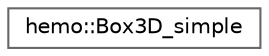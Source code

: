 digraph "Graphical Class Hierarchy"
{
 // LATEX_PDF_SIZE
  bgcolor="transparent";
  edge [fontname=Helvetica,fontsize=10,labelfontname=Helvetica,labelfontsize=10];
  node [fontname=Helvetica,fontsize=10,shape=box,height=0.2,width=0.4];
  rankdir="LR";
  Node0 [id="Node000000",label="hemo::Box3D_simple",height=0.2,width=0.4,color="grey40", fillcolor="white", style="filled",URL="$structhemo_1_1Box3D__simple.html",tooltip=" "];
}
